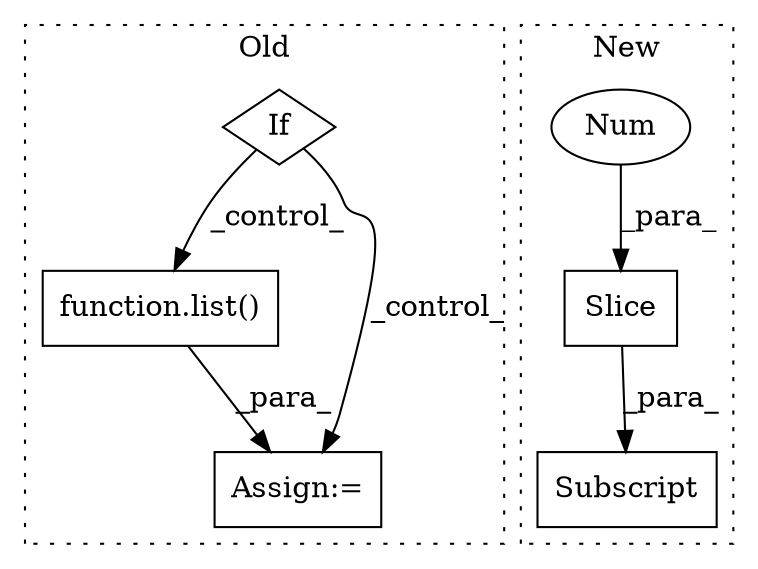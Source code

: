 digraph G {
subgraph cluster0 {
1 [label="function.list()" a="75" s="1410,1465" l="26,18" shape="box"];
5 [label="Assign:=" a="68" s="1384" l="26" shape="box"];
6 [label="If" a="96" s="1156" l="3" shape="diamond"];
label = "Old";
style="dotted";
}
subgraph cluster1 {
2 [label="Slice" a="80" s="1116" l="4" shape="box"];
3 [label="Num" a="76" s="1117" l="3" shape="ellipse"];
4 [label="Subscript" a="63" s="1101,0" l="20,0" shape="box"];
label = "New";
style="dotted";
}
1 -> 5 [label="_para_"];
2 -> 4 [label="_para_"];
3 -> 2 [label="_para_"];
6 -> 1 [label="_control_"];
6 -> 5 [label="_control_"];
}